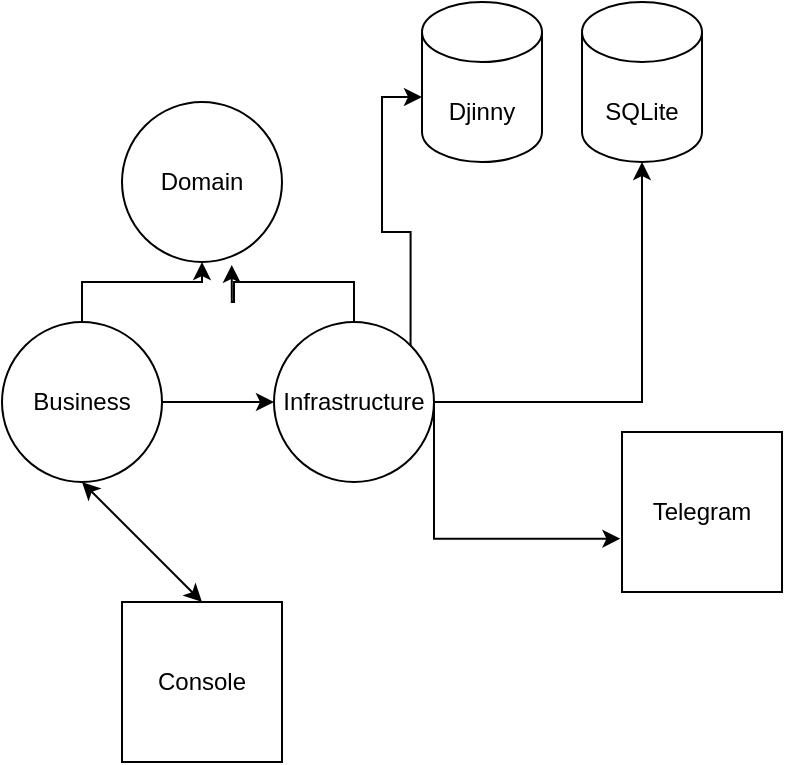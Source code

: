 <mxfile version="21.6.2" type="github">
  <diagram name="Page-1" id="efa7a0a1-bf9b-a30e-e6df-94a7791c09e9">
    <mxGraphModel dx="939" dy="485" grid="1" gridSize="10" guides="1" tooltips="1" connect="1" arrows="1" fold="1" page="1" pageScale="1" pageWidth="826" pageHeight="1169" background="none" math="0" shadow="0">
      <root>
        <mxCell id="0" />
        <mxCell id="1" parent="0" />
        <mxCell id="V8SPoMi8yffl9223C9iD-115" value="" style="ellipse;whiteSpace=wrap;html=1;aspect=fixed;" vertex="1" parent="1">
          <mxGeometry x="360" y="150" width="80" height="80" as="geometry" />
        </mxCell>
        <mxCell id="V8SPoMi8yffl9223C9iD-132" style="edgeStyle=orthogonalEdgeStyle;rounded=0;orthogonalLoop=1;jettySize=auto;html=1;exitX=0.5;exitY=0;exitDx=0;exitDy=0;entryX=0.5;entryY=1;entryDx=0;entryDy=0;" edge="1" parent="1" source="V8SPoMi8yffl9223C9iD-116" target="V8SPoMi8yffl9223C9iD-115">
          <mxGeometry relative="1" as="geometry" />
        </mxCell>
        <mxCell id="V8SPoMi8yffl9223C9iD-135" style="edgeStyle=orthogonalEdgeStyle;rounded=0;orthogonalLoop=1;jettySize=auto;html=1;exitX=1;exitY=0.5;exitDx=0;exitDy=0;entryX=0;entryY=0.5;entryDx=0;entryDy=0;" edge="1" parent="1" source="V8SPoMi8yffl9223C9iD-116" target="V8SPoMi8yffl9223C9iD-117">
          <mxGeometry relative="1" as="geometry" />
        </mxCell>
        <mxCell id="V8SPoMi8yffl9223C9iD-116" value="" style="ellipse;whiteSpace=wrap;html=1;aspect=fixed;" vertex="1" parent="1">
          <mxGeometry x="300" y="260" width="80" height="80" as="geometry" />
        </mxCell>
        <mxCell id="V8SPoMi8yffl9223C9iD-133" style="edgeStyle=orthogonalEdgeStyle;rounded=0;orthogonalLoop=1;jettySize=auto;html=1;exitX=0.5;exitY=0;exitDx=0;exitDy=0;entryX=0.686;entryY=1.018;entryDx=0;entryDy=0;entryPerimeter=0;" edge="1" parent="1" source="V8SPoMi8yffl9223C9iD-117" target="V8SPoMi8yffl9223C9iD-115">
          <mxGeometry relative="1" as="geometry" />
        </mxCell>
        <mxCell id="V8SPoMi8yffl9223C9iD-136" style="edgeStyle=orthogonalEdgeStyle;rounded=0;orthogonalLoop=1;jettySize=auto;html=1;exitX=1;exitY=0;exitDx=0;exitDy=0;entryX=0;entryY=0.25;entryDx=0;entryDy=0;" edge="1" parent="1" source="V8SPoMi8yffl9223C9iD-117" target="V8SPoMi8yffl9223C9iD-124">
          <mxGeometry relative="1" as="geometry" />
        </mxCell>
        <mxCell id="V8SPoMi8yffl9223C9iD-137" style="edgeStyle=orthogonalEdgeStyle;rounded=0;orthogonalLoop=1;jettySize=auto;html=1;exitX=1;exitY=0.5;exitDx=0;exitDy=0;entryX=-0.01;entryY=0.667;entryDx=0;entryDy=0;entryPerimeter=0;" edge="1" parent="1" source="V8SPoMi8yffl9223C9iD-117" target="V8SPoMi8yffl9223C9iD-121">
          <mxGeometry relative="1" as="geometry">
            <Array as="points">
              <mxPoint x="516" y="368" />
            </Array>
          </mxGeometry>
        </mxCell>
        <mxCell id="V8SPoMi8yffl9223C9iD-139" style="edgeStyle=orthogonalEdgeStyle;rounded=0;orthogonalLoop=1;jettySize=auto;html=1;exitX=1;exitY=0.5;exitDx=0;exitDy=0;entryX=0.5;entryY=1;entryDx=0;entryDy=0;entryPerimeter=0;" edge="1" parent="1" source="V8SPoMi8yffl9223C9iD-117" target="V8SPoMi8yffl9223C9iD-119">
          <mxGeometry relative="1" as="geometry" />
        </mxCell>
        <mxCell id="V8SPoMi8yffl9223C9iD-117" value="" style="ellipse;whiteSpace=wrap;html=1;aspect=fixed;" vertex="1" parent="1">
          <mxGeometry x="436" y="260" width="80" height="80" as="geometry" />
        </mxCell>
        <mxCell id="V8SPoMi8yffl9223C9iD-118" value="" style="shape=cylinder3;whiteSpace=wrap;html=1;boundedLbl=1;backgroundOutline=1;size=15;" vertex="1" parent="1">
          <mxGeometry x="510" y="100" width="60" height="80" as="geometry" />
        </mxCell>
        <mxCell id="V8SPoMi8yffl9223C9iD-119" value="" style="shape=cylinder3;whiteSpace=wrap;html=1;boundedLbl=1;backgroundOutline=1;size=15;" vertex="1" parent="1">
          <mxGeometry x="590" y="100" width="60" height="80" as="geometry" />
        </mxCell>
        <mxCell id="V8SPoMi8yffl9223C9iD-121" value="Telegram" style="whiteSpace=wrap;html=1;aspect=fixed;" vertex="1" parent="1">
          <mxGeometry x="610" y="315" width="80" height="80" as="geometry" />
        </mxCell>
        <mxCell id="V8SPoMi8yffl9223C9iD-122" value="" style="whiteSpace=wrap;html=1;aspect=fixed;" vertex="1" parent="1">
          <mxGeometry x="360" y="400" width="80" height="80" as="geometry" />
        </mxCell>
        <mxCell id="V8SPoMi8yffl9223C9iD-123" value="Console" style="text;html=1;strokeColor=none;fillColor=none;align=center;verticalAlign=middle;whiteSpace=wrap;rounded=0;" vertex="1" parent="1">
          <mxGeometry x="360" y="400" width="80" height="80" as="geometry" />
        </mxCell>
        <mxCell id="V8SPoMi8yffl9223C9iD-124" value="Djinny" style="text;html=1;strokeColor=none;fillColor=none;align=center;verticalAlign=middle;whiteSpace=wrap;rounded=0;" vertex="1" parent="1">
          <mxGeometry x="510" y="140" width="60" height="30" as="geometry" />
        </mxCell>
        <mxCell id="V8SPoMi8yffl9223C9iD-125" value="SQLite" style="text;html=1;strokeColor=none;fillColor=none;align=center;verticalAlign=middle;whiteSpace=wrap;rounded=0;" vertex="1" parent="1">
          <mxGeometry x="590" y="140" width="60" height="30" as="geometry" />
        </mxCell>
        <mxCell id="V8SPoMi8yffl9223C9iD-126" value="Infrastructure" style="text;html=1;strokeColor=none;fillColor=none;align=center;verticalAlign=middle;whiteSpace=wrap;rounded=0;" vertex="1" parent="1">
          <mxGeometry x="446" y="285" width="60" height="30" as="geometry" />
        </mxCell>
        <mxCell id="V8SPoMi8yffl9223C9iD-127" value="Business" style="text;html=1;strokeColor=none;fillColor=none;align=center;verticalAlign=middle;whiteSpace=wrap;rounded=0;" vertex="1" parent="1">
          <mxGeometry x="310" y="285" width="60" height="30" as="geometry" />
        </mxCell>
        <mxCell id="V8SPoMi8yffl9223C9iD-128" value="Domain" style="text;html=1;strokeColor=none;fillColor=none;align=center;verticalAlign=middle;whiteSpace=wrap;rounded=0;" vertex="1" parent="1">
          <mxGeometry x="370" y="175" width="60" height="30" as="geometry" />
        </mxCell>
        <mxCell id="V8SPoMi8yffl9223C9iD-129" value="" style="endArrow=classic;startArrow=classic;html=1;rounded=0;exitX=0.5;exitY=0;exitDx=0;exitDy=0;entryX=0.5;entryY=1;entryDx=0;entryDy=0;" edge="1" parent="1" source="V8SPoMi8yffl9223C9iD-123" target="V8SPoMi8yffl9223C9iD-116">
          <mxGeometry width="50" height="50" relative="1" as="geometry">
            <mxPoint x="375" y="395" as="sourcePoint" />
            <mxPoint x="425" y="345" as="targetPoint" />
            <Array as="points" />
          </mxGeometry>
        </mxCell>
      </root>
    </mxGraphModel>
  </diagram>
</mxfile>
